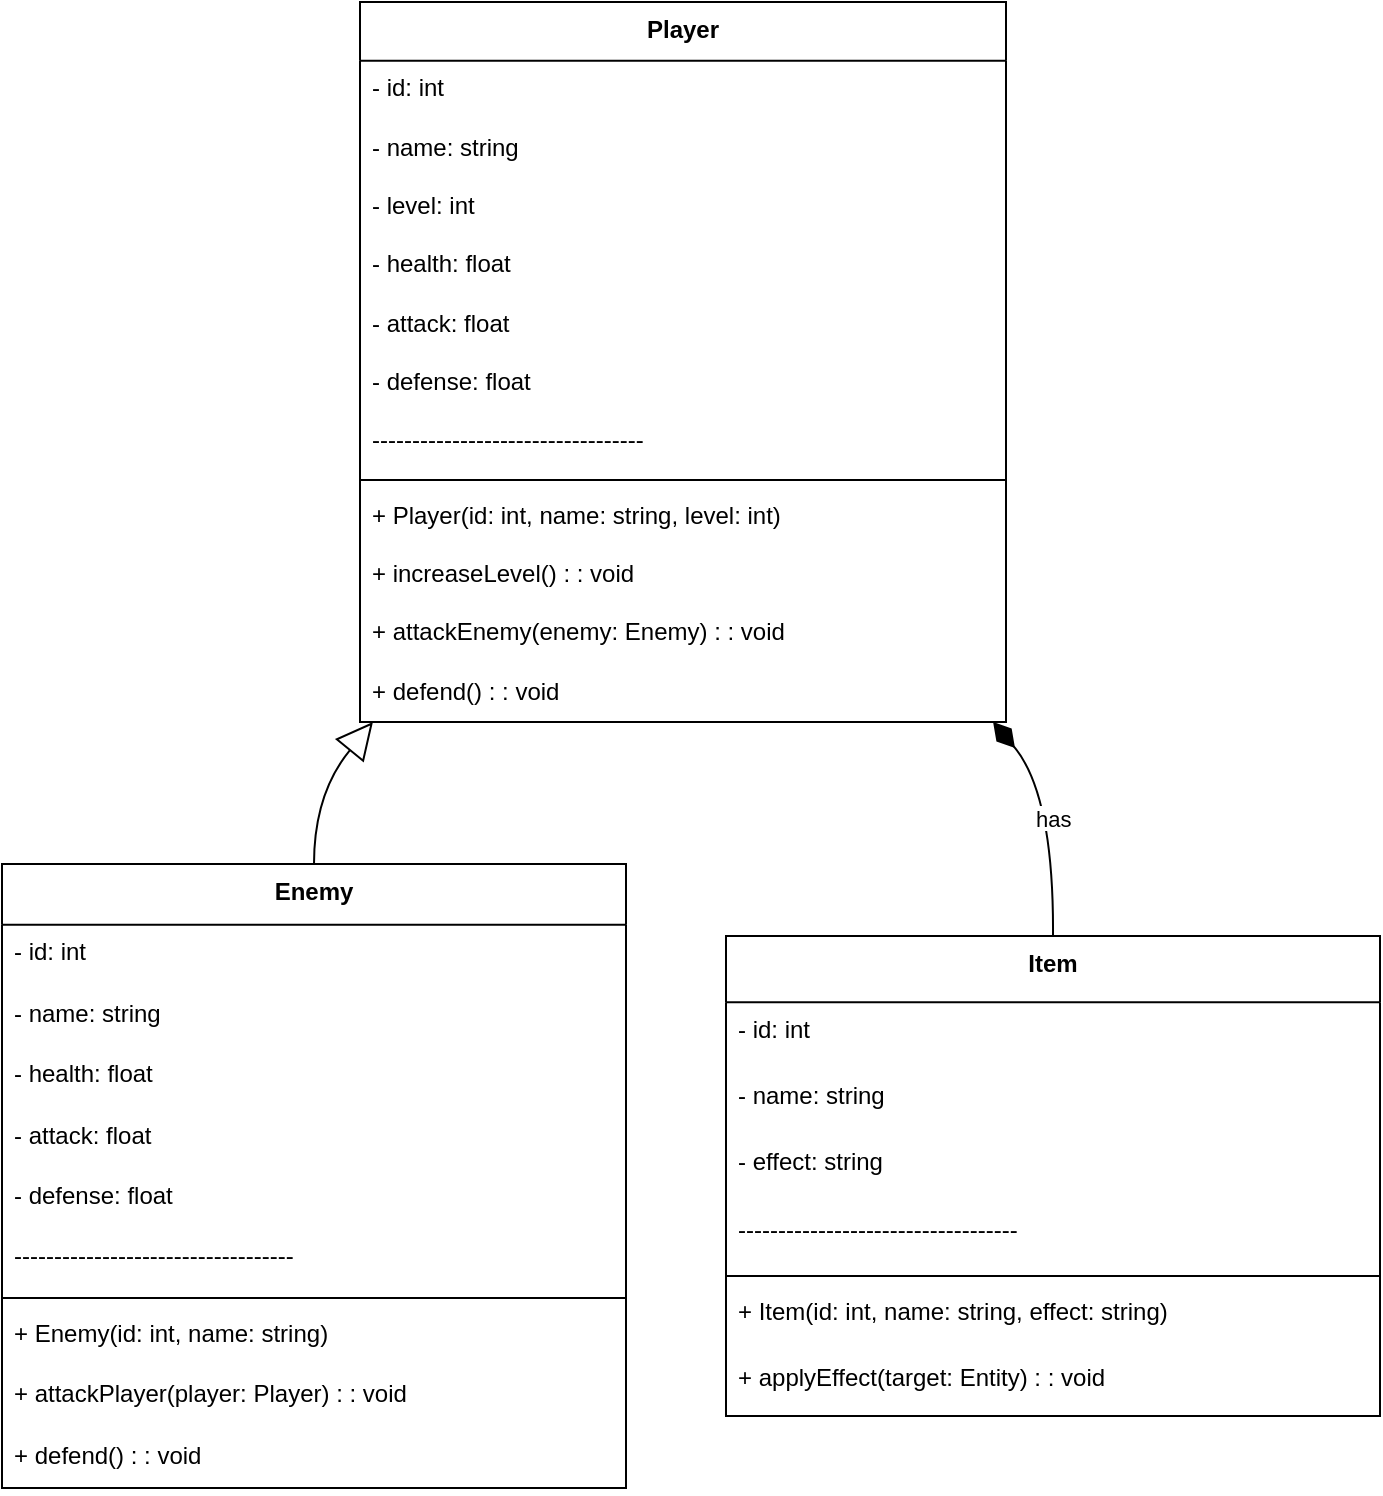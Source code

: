 <mxfile version="26.0.6">
  <diagram name="Página-1" id="aJwFOzMsoIaUXH_HhS2b">
    <mxGraphModel>
      <root>
        <mxCell id="0" />
        <mxCell id="1" parent="0" />
        <mxCell id="2" value="Player" style="swimlane;fontStyle=1;align=center;verticalAlign=top;childLayout=stackLayout;horizontal=1;startSize=29.333;horizontalStack=0;resizeParent=1;resizeParentMax=0;resizeLast=0;collapsible=0;marginBottom=0;" vertex="1" parent="1">
          <mxGeometry x="187" y="8" width="323" height="360" as="geometry" />
        </mxCell>
        <mxCell id="3" value="- id: int" style="text;strokeColor=none;fillColor=none;align=left;verticalAlign=top;spacingLeft=4;spacingRight=4;overflow=hidden;rotatable=0;points=[[0,0.5],[1,0.5]];portConstraint=eastwest;" vertex="1" parent="2">
          <mxGeometry y="29" width="323" height="29" as="geometry" />
        </mxCell>
        <mxCell id="4" value="- name: string" style="text;strokeColor=none;fillColor=none;align=left;verticalAlign=top;spacingLeft=4;spacingRight=4;overflow=hidden;rotatable=0;points=[[0,0.5],[1,0.5]];portConstraint=eastwest;" vertex="1" parent="2">
          <mxGeometry y="59" width="323" height="29" as="geometry" />
        </mxCell>
        <mxCell id="5" value="- level: int" style="text;strokeColor=none;fillColor=none;align=left;verticalAlign=top;spacingLeft=4;spacingRight=4;overflow=hidden;rotatable=0;points=[[0,0.5],[1,0.5]];portConstraint=eastwest;" vertex="1" parent="2">
          <mxGeometry y="88" width="323" height="29" as="geometry" />
        </mxCell>
        <mxCell id="6" value="- health: float" style="text;strokeColor=none;fillColor=none;align=left;verticalAlign=top;spacingLeft=4;spacingRight=4;overflow=hidden;rotatable=0;points=[[0,0.5],[1,0.5]];portConstraint=eastwest;" vertex="1" parent="2">
          <mxGeometry y="117" width="323" height="29" as="geometry" />
        </mxCell>
        <mxCell id="7" value="- attack: float" style="text;strokeColor=none;fillColor=none;align=left;verticalAlign=top;spacingLeft=4;spacingRight=4;overflow=hidden;rotatable=0;points=[[0,0.5],[1,0.5]];portConstraint=eastwest;" vertex="1" parent="2">
          <mxGeometry y="147" width="323" height="29" as="geometry" />
        </mxCell>
        <mxCell id="8" value="- defense: float" style="text;strokeColor=none;fillColor=none;align=left;verticalAlign=top;spacingLeft=4;spacingRight=4;overflow=hidden;rotatable=0;points=[[0,0.5],[1,0.5]];portConstraint=eastwest;" vertex="1" parent="2">
          <mxGeometry y="176" width="323" height="29" as="geometry" />
        </mxCell>
        <mxCell id="9" value="----------------------------------" style="text;strokeColor=none;fillColor=none;align=left;verticalAlign=top;spacingLeft=4;spacingRight=4;overflow=hidden;rotatable=0;points=[[0,0.5],[1,0.5]];portConstraint=eastwest;" vertex="1" parent="2">
          <mxGeometry y="205" width="323" height="29" as="geometry" />
        </mxCell>
        <mxCell id="10" style="line;strokeWidth=1;fillColor=none;align=left;verticalAlign=middle;spacingTop=-1;spacingLeft=3;spacingRight=3;rotatable=0;labelPosition=right;points=[];portConstraint=eastwest;strokeColor=inherit;" vertex="1" parent="2">
          <mxGeometry y="235" width="323" height="8" as="geometry" />
        </mxCell>
        <mxCell id="11" value="+ Player(id: int, name: string, level: int)" style="text;strokeColor=none;fillColor=none;align=left;verticalAlign=top;spacingLeft=4;spacingRight=4;overflow=hidden;rotatable=0;points=[[0,0.5],[1,0.5]];portConstraint=eastwest;" vertex="1" parent="2">
          <mxGeometry y="243" width="323" height="29" as="geometry" />
        </mxCell>
        <mxCell id="12" value="+ increaseLevel() : : void" style="text;strokeColor=none;fillColor=none;align=left;verticalAlign=top;spacingLeft=4;spacingRight=4;overflow=hidden;rotatable=0;points=[[0,0.5],[1,0.5]];portConstraint=eastwest;" vertex="1" parent="2">
          <mxGeometry y="272" width="323" height="29" as="geometry" />
        </mxCell>
        <mxCell id="13" value="+ attackEnemy(enemy: Enemy) : : void" style="text;strokeColor=none;fillColor=none;align=left;verticalAlign=top;spacingLeft=4;spacingRight=4;overflow=hidden;rotatable=0;points=[[0,0.5],[1,0.5]];portConstraint=eastwest;" vertex="1" parent="2">
          <mxGeometry y="301" width="323" height="29" as="geometry" />
        </mxCell>
        <mxCell id="14" value="+ defend() : : void" style="text;strokeColor=none;fillColor=none;align=left;verticalAlign=top;spacingLeft=4;spacingRight=4;overflow=hidden;rotatable=0;points=[[0,0.5],[1,0.5]];portConstraint=eastwest;" vertex="1" parent="2">
          <mxGeometry y="331" width="323" height="29" as="geometry" />
        </mxCell>
        <mxCell id="15" value="Enemy" style="swimlane;fontStyle=1;align=center;verticalAlign=top;childLayout=stackLayout;horizontal=1;startSize=30.4;horizontalStack=0;resizeParent=1;resizeParentMax=0;resizeLast=0;collapsible=0;marginBottom=0;" vertex="1" parent="1">
          <mxGeometry x="8" y="439" width="312" height="312" as="geometry" />
        </mxCell>
        <mxCell id="16" value="- id: int" style="text;strokeColor=none;fillColor=none;align=left;verticalAlign=top;spacingLeft=4;spacingRight=4;overflow=hidden;rotatable=0;points=[[0,0.5],[1,0.5]];portConstraint=eastwest;" vertex="1" parent="15">
          <mxGeometry y="30" width="312" height="30" as="geometry" />
        </mxCell>
        <mxCell id="17" value="- name: string" style="text;strokeColor=none;fillColor=none;align=left;verticalAlign=top;spacingLeft=4;spacingRight=4;overflow=hidden;rotatable=0;points=[[0,0.5],[1,0.5]];portConstraint=eastwest;" vertex="1" parent="15">
          <mxGeometry y="61" width="312" height="30" as="geometry" />
        </mxCell>
        <mxCell id="18" value="- health: float" style="text;strokeColor=none;fillColor=none;align=left;verticalAlign=top;spacingLeft=4;spacingRight=4;overflow=hidden;rotatable=0;points=[[0,0.5],[1,0.5]];portConstraint=eastwest;" vertex="1" parent="15">
          <mxGeometry y="91" width="312" height="30" as="geometry" />
        </mxCell>
        <mxCell id="19" value="- attack: float" style="text;strokeColor=none;fillColor=none;align=left;verticalAlign=top;spacingLeft=4;spacingRight=4;overflow=hidden;rotatable=0;points=[[0,0.5],[1,0.5]];portConstraint=eastwest;" vertex="1" parent="15">
          <mxGeometry y="122" width="312" height="30" as="geometry" />
        </mxCell>
        <mxCell id="20" value="- defense: float" style="text;strokeColor=none;fillColor=none;align=left;verticalAlign=top;spacingLeft=4;spacingRight=4;overflow=hidden;rotatable=0;points=[[0,0.5],[1,0.5]];portConstraint=eastwest;" vertex="1" parent="15">
          <mxGeometry y="152" width="312" height="30" as="geometry" />
        </mxCell>
        <mxCell id="21" value="-----------------------------------" style="text;strokeColor=none;fillColor=none;align=left;verticalAlign=top;spacingLeft=4;spacingRight=4;overflow=hidden;rotatable=0;points=[[0,0.5],[1,0.5]];portConstraint=eastwest;" vertex="1" parent="15">
          <mxGeometry y="182" width="312" height="30" as="geometry" />
        </mxCell>
        <mxCell id="22" style="line;strokeWidth=1;fillColor=none;align=left;verticalAlign=middle;spacingTop=-1;spacingLeft=3;spacingRight=3;rotatable=0;labelPosition=right;points=[];portConstraint=eastwest;strokeColor=inherit;" vertex="1" parent="15">
          <mxGeometry y="213" width="312" height="8" as="geometry" />
        </mxCell>
        <mxCell id="23" value="+ Enemy(id: int, name: string)" style="text;strokeColor=none;fillColor=none;align=left;verticalAlign=top;spacingLeft=4;spacingRight=4;overflow=hidden;rotatable=0;points=[[0,0.5],[1,0.5]];portConstraint=eastwest;" vertex="1" parent="15">
          <mxGeometry y="221" width="312" height="30" as="geometry" />
        </mxCell>
        <mxCell id="24" value="+ attackPlayer(player: Player) : : void" style="text;strokeColor=none;fillColor=none;align=left;verticalAlign=top;spacingLeft=4;spacingRight=4;overflow=hidden;rotatable=0;points=[[0,0.5],[1,0.5]];portConstraint=eastwest;" vertex="1" parent="15">
          <mxGeometry y="251" width="312" height="30" as="geometry" />
        </mxCell>
        <mxCell id="25" value="+ defend() : : void" style="text;strokeColor=none;fillColor=none;align=left;verticalAlign=top;spacingLeft=4;spacingRight=4;overflow=hidden;rotatable=0;points=[[0,0.5],[1,0.5]];portConstraint=eastwest;" vertex="1" parent="15">
          <mxGeometry y="282" width="312" height="30" as="geometry" />
        </mxCell>
        <mxCell id="26" value="Item" style="swimlane;fontStyle=1;align=center;verticalAlign=top;childLayout=stackLayout;horizontal=1;startSize=33.143;horizontalStack=0;resizeParent=1;resizeParentMax=0;resizeLast=0;collapsible=0;marginBottom=0;" vertex="1" parent="1">
          <mxGeometry x="370" y="475" width="327" height="240" as="geometry" />
        </mxCell>
        <mxCell id="27" value="- id: int" style="text;strokeColor=none;fillColor=none;align=left;verticalAlign=top;spacingLeft=4;spacingRight=4;overflow=hidden;rotatable=0;points=[[0,0.5],[1,0.5]];portConstraint=eastwest;" vertex="1" parent="26">
          <mxGeometry y="33" width="327" height="33" as="geometry" />
        </mxCell>
        <mxCell id="28" value="- name: string" style="text;strokeColor=none;fillColor=none;align=left;verticalAlign=top;spacingLeft=4;spacingRight=4;overflow=hidden;rotatable=0;points=[[0,0.5],[1,0.5]];portConstraint=eastwest;" vertex="1" parent="26">
          <mxGeometry y="66" width="327" height="33" as="geometry" />
        </mxCell>
        <mxCell id="29" value="- effect: string" style="text;strokeColor=none;fillColor=none;align=left;verticalAlign=top;spacingLeft=4;spacingRight=4;overflow=hidden;rotatable=0;points=[[0,0.5],[1,0.5]];portConstraint=eastwest;" vertex="1" parent="26">
          <mxGeometry y="99" width="327" height="33" as="geometry" />
        </mxCell>
        <mxCell id="30" value="-----------------------------------" style="text;strokeColor=none;fillColor=none;align=left;verticalAlign=top;spacingLeft=4;spacingRight=4;overflow=hidden;rotatable=0;points=[[0,0.5],[1,0.5]];portConstraint=eastwest;" vertex="1" parent="26">
          <mxGeometry y="133" width="327" height="33" as="geometry" />
        </mxCell>
        <mxCell id="31" style="line;strokeWidth=1;fillColor=none;align=left;verticalAlign=middle;spacingTop=-1;spacingLeft=3;spacingRight=3;rotatable=0;labelPosition=right;points=[];portConstraint=eastwest;strokeColor=inherit;" vertex="1" parent="26">
          <mxGeometry y="166" width="327" height="8" as="geometry" />
        </mxCell>
        <mxCell id="32" value="+ Item(id: int, name: string, effect: string)" style="text;strokeColor=none;fillColor=none;align=left;verticalAlign=top;spacingLeft=4;spacingRight=4;overflow=hidden;rotatable=0;points=[[0,0.5],[1,0.5]];portConstraint=eastwest;" vertex="1" parent="26">
          <mxGeometry y="174" width="327" height="33" as="geometry" />
        </mxCell>
        <mxCell id="33" value="+ applyEffect(target: Entity) : : void" style="text;strokeColor=none;fillColor=none;align=left;verticalAlign=top;spacingLeft=4;spacingRight=4;overflow=hidden;rotatable=0;points=[[0,0.5],[1,0.5]];portConstraint=eastwest;" vertex="1" parent="26">
          <mxGeometry y="207" width="327" height="33" as="geometry" />
        </mxCell>
        <mxCell id="34" value="" style="curved=1;startArrow=block;startSize=16;startFill=0;endArrow=none;exitX=0.02;exitY=1;entryX=0.5;entryY=0;" edge="1" parent="1" source="2" target="15">
          <mxGeometry relative="1" as="geometry">
            <Array as="points">
              <mxPoint x="164" y="404" />
            </Array>
          </mxGeometry>
        </mxCell>
        <mxCell id="35" value="has" style="curved=1;startArrow=diamondThin;startSize=14;startFill=1;endArrow=none;exitX=0.98;exitY=1;entryX=0.5;entryY=0;" edge="1" parent="1" source="2" target="26">
          <mxGeometry relative="1" as="geometry">
            <Array as="points">
              <mxPoint x="534" y="404" />
            </Array>
          </mxGeometry>
        </mxCell>
      </root>
    </mxGraphModel>
  </diagram>
</mxfile>
